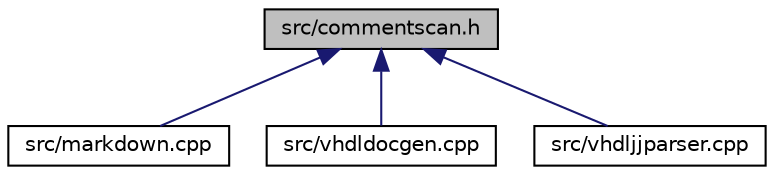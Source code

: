 digraph "src/commentscan.h"
{
 // INTERACTIVE_SVG=YES
 // LATEX_PDF_SIZE
  edge [fontname="Helvetica",fontsize="10",labelfontname="Helvetica",labelfontsize="10"];
  node [fontname="Helvetica",fontsize="10",shape=record];
  Node1 [label="src/commentscan.h",height=0.2,width=0.4,color="black", fillcolor="grey75", style="filled", fontcolor="black",tooltip="Interface for the comment block scanner"];
  Node1 -> Node2 [dir="back",color="midnightblue",fontsize="10",style="solid",fontname="Helvetica"];
  Node2 [label="src/markdown.cpp",height=0.2,width=0.4,color="black", fillcolor="white", style="filled",URL="$de/d04/markdown_8cpp.html",tooltip=" "];
  Node1 -> Node3 [dir="back",color="midnightblue",fontsize="10",style="solid",fontname="Helvetica"];
  Node3 [label="src/vhdldocgen.cpp",height=0.2,width=0.4,color="black", fillcolor="white", style="filled",URL="$de/dea/vhdldocgen_8cpp.html",tooltip=" "];
  Node1 -> Node4 [dir="back",color="midnightblue",fontsize="10",style="solid",fontname="Helvetica"];
  Node4 [label="src/vhdljjparser.cpp",height=0.2,width=0.4,color="black", fillcolor="white", style="filled",URL="$d1/d86/vhdljjparser_8cpp.html",tooltip=" "];
}
